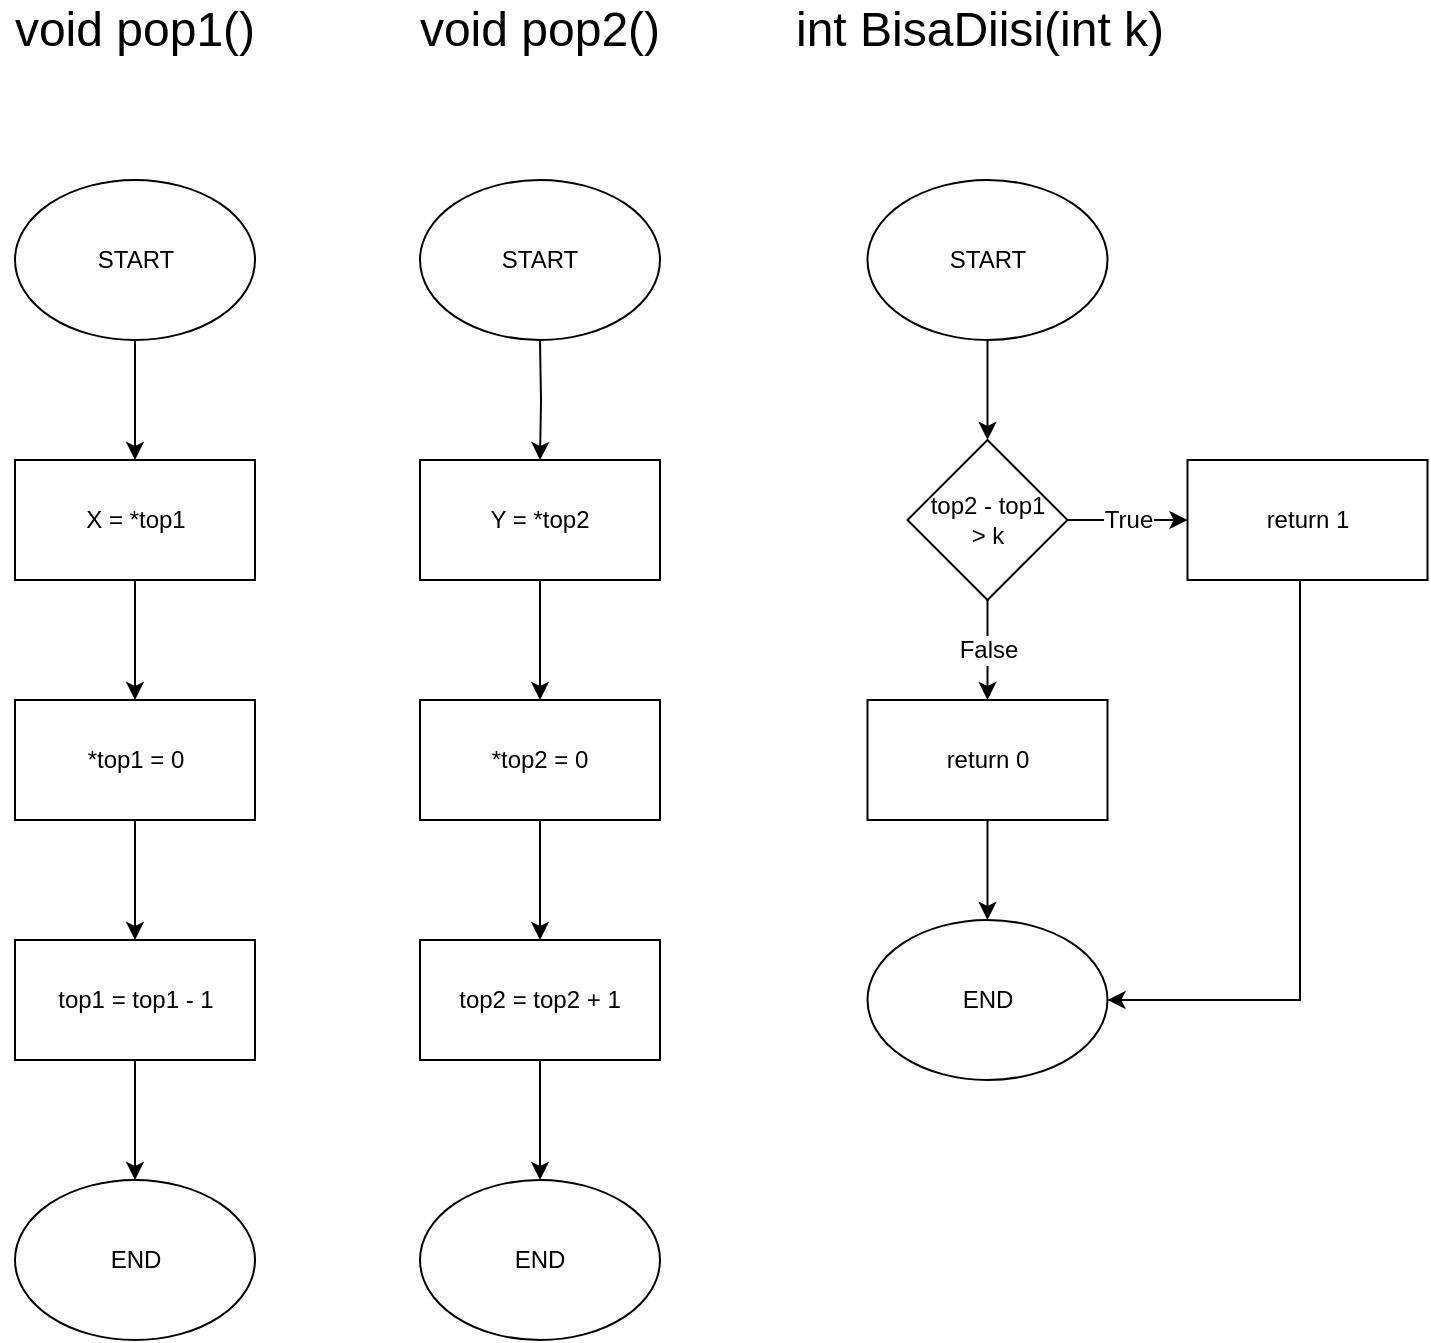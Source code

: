 <mxfile version="20.3.0" type="device"><diagram id="ZQs7RFgjR6Vsc7dyafl4" name="Halaman-1"><mxGraphModel dx="469" dy="905" grid="1" gridSize="10" guides="1" tooltips="1" connect="1" arrows="1" fold="1" page="1" pageScale="1" pageWidth="850" pageHeight="1100" math="0" shadow="0"><root><mxCell id="0"/><mxCell id="1" parent="0"/><mxCell id="i3Jehujzediq8isDh9HP-39" value="" style="edgeStyle=orthogonalEdgeStyle;rounded=0;orthogonalLoop=1;jettySize=auto;html=1;fontSize=24;" parent="1" source="i3Jehujzediq8isDh9HP-1" target="i3Jehujzediq8isDh9HP-38" edge="1"><mxGeometry relative="1" as="geometry"/></mxCell><mxCell id="i3Jehujzediq8isDh9HP-1" value="START" style="ellipse;whiteSpace=wrap;html=1;" parent="1" vertex="1"><mxGeometry x="47.5" y="420" width="120" height="80" as="geometry"/></mxCell><mxCell id="i3Jehujzediq8isDh9HP-15" value="START" style="ellipse;whiteSpace=wrap;html=1;" parent="1" vertex="1"><mxGeometry x="250" y="420" width="120" height="80" as="geometry"/></mxCell><mxCell id="i3Jehujzediq8isDh9HP-21" value="void pop1()" style="text;html=1;strokeColor=none;fillColor=none;align=center;verticalAlign=middle;whiteSpace=wrap;rounded=0;fontSize=24;" parent="1" vertex="1"><mxGeometry x="40" y="330" width="135" height="30" as="geometry"/></mxCell><mxCell id="i3Jehujzediq8isDh9HP-22" value="void pop2()" style="text;html=1;strokeColor=none;fillColor=none;align=center;verticalAlign=middle;whiteSpace=wrap;rounded=0;fontSize=24;" parent="1" vertex="1"><mxGeometry x="218.13" y="330" width="183.75" height="30" as="geometry"/></mxCell><mxCell id="i3Jehujzediq8isDh9HP-56" value="" style="edgeStyle=orthogonalEdgeStyle;rounded=0;orthogonalLoop=1;jettySize=auto;html=1;fontSize=24;" parent="1" source="i3Jehujzediq8isDh9HP-24" target="i3Jehujzediq8isDh9HP-55" edge="1"><mxGeometry relative="1" as="geometry"/></mxCell><mxCell id="i3Jehujzediq8isDh9HP-24" value="START" style="ellipse;whiteSpace=wrap;html=1;" parent="1" vertex="1"><mxGeometry x="473.75" y="420" width="120" height="80" as="geometry"/></mxCell><mxCell id="i3Jehujzediq8isDh9HP-29" value="int BisaDiisi(int k)" style="text;html=1;strokeColor=none;fillColor=none;align=center;verticalAlign=middle;whiteSpace=wrap;rounded=0;fontSize=24;" parent="1" vertex="1"><mxGeometry x="425" y="330" width="210" height="30" as="geometry"/></mxCell><mxCell id="i3Jehujzediq8isDh9HP-41" value="" style="edgeStyle=orthogonalEdgeStyle;rounded=0;orthogonalLoop=1;jettySize=auto;html=1;fontSize=24;" parent="1" source="i3Jehujzediq8isDh9HP-38" target="i3Jehujzediq8isDh9HP-40" edge="1"><mxGeometry relative="1" as="geometry"/></mxCell><mxCell id="i3Jehujzediq8isDh9HP-38" value="X = *top1" style="whiteSpace=wrap;html=1;" parent="1" vertex="1"><mxGeometry x="47.5" y="560" width="120" height="60" as="geometry"/></mxCell><mxCell id="i3Jehujzediq8isDh9HP-43" value="" style="edgeStyle=orthogonalEdgeStyle;rounded=0;orthogonalLoop=1;jettySize=auto;html=1;fontSize=24;" parent="1" source="i3Jehujzediq8isDh9HP-40" target="i3Jehujzediq8isDh9HP-42" edge="1"><mxGeometry relative="1" as="geometry"/></mxCell><mxCell id="i3Jehujzediq8isDh9HP-40" value="*top1 = 0" style="whiteSpace=wrap;html=1;" parent="1" vertex="1"><mxGeometry x="47.5" y="680" width="120" height="60" as="geometry"/></mxCell><mxCell id="i3Jehujzediq8isDh9HP-46" value="" style="edgeStyle=orthogonalEdgeStyle;rounded=0;orthogonalLoop=1;jettySize=auto;html=1;fontSize=24;" parent="1" source="i3Jehujzediq8isDh9HP-42" target="i3Jehujzediq8isDh9HP-45" edge="1"><mxGeometry relative="1" as="geometry"/></mxCell><mxCell id="i3Jehujzediq8isDh9HP-42" value="top1 = top1 - 1" style="whiteSpace=wrap;html=1;" parent="1" vertex="1"><mxGeometry x="47.5" y="800" width="120" height="60" as="geometry"/></mxCell><mxCell id="i3Jehujzediq8isDh9HP-45" value="END" style="ellipse;whiteSpace=wrap;html=1;" parent="1" vertex="1"><mxGeometry x="47.5" y="920" width="120" height="80" as="geometry"/></mxCell><mxCell id="i3Jehujzediq8isDh9HP-47" value="" style="edgeStyle=orthogonalEdgeStyle;rounded=0;orthogonalLoop=1;jettySize=auto;html=1;fontSize=24;" parent="1" target="i3Jehujzediq8isDh9HP-49" edge="1"><mxGeometry relative="1" as="geometry"><mxPoint x="310" y="500" as="sourcePoint"/></mxGeometry></mxCell><mxCell id="i3Jehujzediq8isDh9HP-48" value="" style="edgeStyle=orthogonalEdgeStyle;rounded=0;orthogonalLoop=1;jettySize=auto;html=1;fontSize=24;" parent="1" source="i3Jehujzediq8isDh9HP-49" target="i3Jehujzediq8isDh9HP-51" edge="1"><mxGeometry relative="1" as="geometry"/></mxCell><mxCell id="i3Jehujzediq8isDh9HP-49" value="Y = *top2" style="whiteSpace=wrap;html=1;" parent="1" vertex="1"><mxGeometry x="250" y="560" width="120" height="60" as="geometry"/></mxCell><mxCell id="i3Jehujzediq8isDh9HP-50" value="" style="edgeStyle=orthogonalEdgeStyle;rounded=0;orthogonalLoop=1;jettySize=auto;html=1;fontSize=24;" parent="1" source="i3Jehujzediq8isDh9HP-51" target="i3Jehujzediq8isDh9HP-53" edge="1"><mxGeometry relative="1" as="geometry"/></mxCell><mxCell id="i3Jehujzediq8isDh9HP-51" value="*top2 = 0" style="whiteSpace=wrap;html=1;" parent="1" vertex="1"><mxGeometry x="250" y="680" width="120" height="60" as="geometry"/></mxCell><mxCell id="i3Jehujzediq8isDh9HP-52" value="" style="edgeStyle=orthogonalEdgeStyle;rounded=0;orthogonalLoop=1;jettySize=auto;html=1;fontSize=24;" parent="1" source="i3Jehujzediq8isDh9HP-53" target="i3Jehujzediq8isDh9HP-54" edge="1"><mxGeometry relative="1" as="geometry"/></mxCell><mxCell id="i3Jehujzediq8isDh9HP-53" value="top2 = top2 + 1" style="whiteSpace=wrap;html=1;" parent="1" vertex="1"><mxGeometry x="250" y="800" width="120" height="60" as="geometry"/></mxCell><mxCell id="i3Jehujzediq8isDh9HP-54" value="END" style="ellipse;whiteSpace=wrap;html=1;" parent="1" vertex="1"><mxGeometry x="250" y="920" width="120" height="80" as="geometry"/></mxCell><mxCell id="i3Jehujzediq8isDh9HP-58" value="True" style="edgeStyle=orthogonalEdgeStyle;rounded=0;orthogonalLoop=1;jettySize=auto;html=1;fontSize=12;" parent="1" source="i3Jehujzediq8isDh9HP-55" target="i3Jehujzediq8isDh9HP-57" edge="1"><mxGeometry relative="1" as="geometry"/></mxCell><mxCell id="i3Jehujzediq8isDh9HP-61" value="False" style="edgeStyle=orthogonalEdgeStyle;rounded=0;orthogonalLoop=1;jettySize=auto;html=1;fontSize=12;" parent="1" source="i3Jehujzediq8isDh9HP-55" target="i3Jehujzediq8isDh9HP-59" edge="1"><mxGeometry relative="1" as="geometry"/></mxCell><mxCell id="i3Jehujzediq8isDh9HP-55" value="top2 - top1&lt;br&gt;&amp;gt; k" style="rhombus;whiteSpace=wrap;html=1;" parent="1" vertex="1"><mxGeometry x="493.75" y="550" width="80" height="80" as="geometry"/></mxCell><mxCell id="i3Jehujzediq8isDh9HP-65" style="edgeStyle=orthogonalEdgeStyle;rounded=0;orthogonalLoop=1;jettySize=auto;html=1;entryX=1;entryY=0.5;entryDx=0;entryDy=0;fontSize=12;" parent="1" source="i3Jehujzediq8isDh9HP-57" target="i3Jehujzediq8isDh9HP-63" edge="1"><mxGeometry relative="1" as="geometry"><Array as="points"><mxPoint x="690" y="830"/></Array></mxGeometry></mxCell><mxCell id="i3Jehujzediq8isDh9HP-57" value="return 1" style="whiteSpace=wrap;html=1;" parent="1" vertex="1"><mxGeometry x="633.75" y="560" width="120" height="60" as="geometry"/></mxCell><mxCell id="i3Jehujzediq8isDh9HP-64" value="" style="edgeStyle=orthogonalEdgeStyle;rounded=0;orthogonalLoop=1;jettySize=auto;html=1;fontSize=12;" parent="1" source="i3Jehujzediq8isDh9HP-59" target="i3Jehujzediq8isDh9HP-63" edge="1"><mxGeometry relative="1" as="geometry"/></mxCell><mxCell id="i3Jehujzediq8isDh9HP-59" value="return 0" style="whiteSpace=wrap;html=1;" parent="1" vertex="1"><mxGeometry x="473.75" y="680" width="120" height="60" as="geometry"/></mxCell><mxCell id="i3Jehujzediq8isDh9HP-63" value="END" style="ellipse;whiteSpace=wrap;html=1;" parent="1" vertex="1"><mxGeometry x="473.75" y="790" width="120" height="80" as="geometry"/></mxCell></root></mxGraphModel></diagram></mxfile>